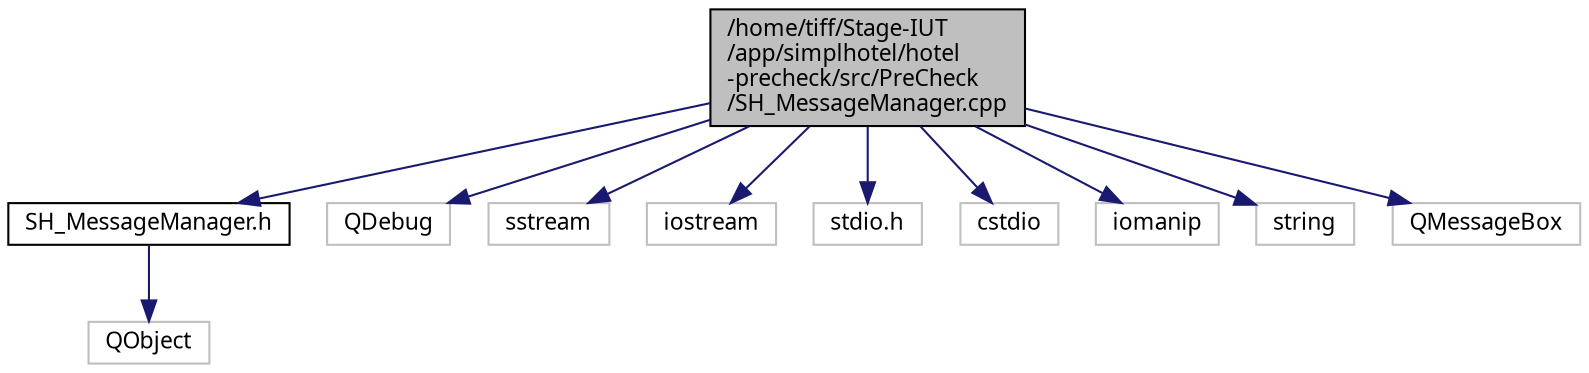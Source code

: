 digraph "/home/tiff/Stage-IUT/app/simplhotel/hotel-precheck/src/PreCheck/SH_MessageManager.cpp"
{
 // INTERACTIVE_SVG=YES
  bgcolor="transparent";
  edge [fontname="Verdana",fontsize="11",labelfontname="Verdana",labelfontsize="11"];
  node [fontname="Verdana",fontsize="11",shape=record];
  Node1 [label="/home/tiff/Stage-IUT\l/app/simplhotel/hotel\l-precheck/src/PreCheck\l/SH_MessageManager.cpp",height=0.2,width=0.4,color="black", fillcolor="grey75", style="filled" fontcolor="black"];
  Node1 -> Node2 [color="midnightblue",fontsize="11",style="solid",fontname="Verdana"];
  Node2 [label="SH_MessageManager.h",height=0.2,width=0.4,color="black",URL="$SH__MessageManager_8h.html"];
  Node2 -> Node3 [color="midnightblue",fontsize="11",style="solid",fontname="Verdana"];
  Node3 [label="QObject",height=0.2,width=0.4,color="grey75"];
  Node1 -> Node4 [color="midnightblue",fontsize="11",style="solid",fontname="Verdana"];
  Node4 [label="QDebug",height=0.2,width=0.4,color="grey75"];
  Node1 -> Node5 [color="midnightblue",fontsize="11",style="solid",fontname="Verdana"];
  Node5 [label="sstream",height=0.2,width=0.4,color="grey75"];
  Node1 -> Node6 [color="midnightblue",fontsize="11",style="solid",fontname="Verdana"];
  Node6 [label="iostream",height=0.2,width=0.4,color="grey75"];
  Node1 -> Node7 [color="midnightblue",fontsize="11",style="solid",fontname="Verdana"];
  Node7 [label="stdio.h",height=0.2,width=0.4,color="grey75"];
  Node1 -> Node8 [color="midnightblue",fontsize="11",style="solid",fontname="Verdana"];
  Node8 [label="cstdio",height=0.2,width=0.4,color="grey75"];
  Node1 -> Node9 [color="midnightblue",fontsize="11",style="solid",fontname="Verdana"];
  Node9 [label="iomanip",height=0.2,width=0.4,color="grey75"];
  Node1 -> Node10 [color="midnightblue",fontsize="11",style="solid",fontname="Verdana"];
  Node10 [label="string",height=0.2,width=0.4,color="grey75"];
  Node1 -> Node11 [color="midnightblue",fontsize="11",style="solid",fontname="Verdana"];
  Node11 [label="QMessageBox",height=0.2,width=0.4,color="grey75"];
}

